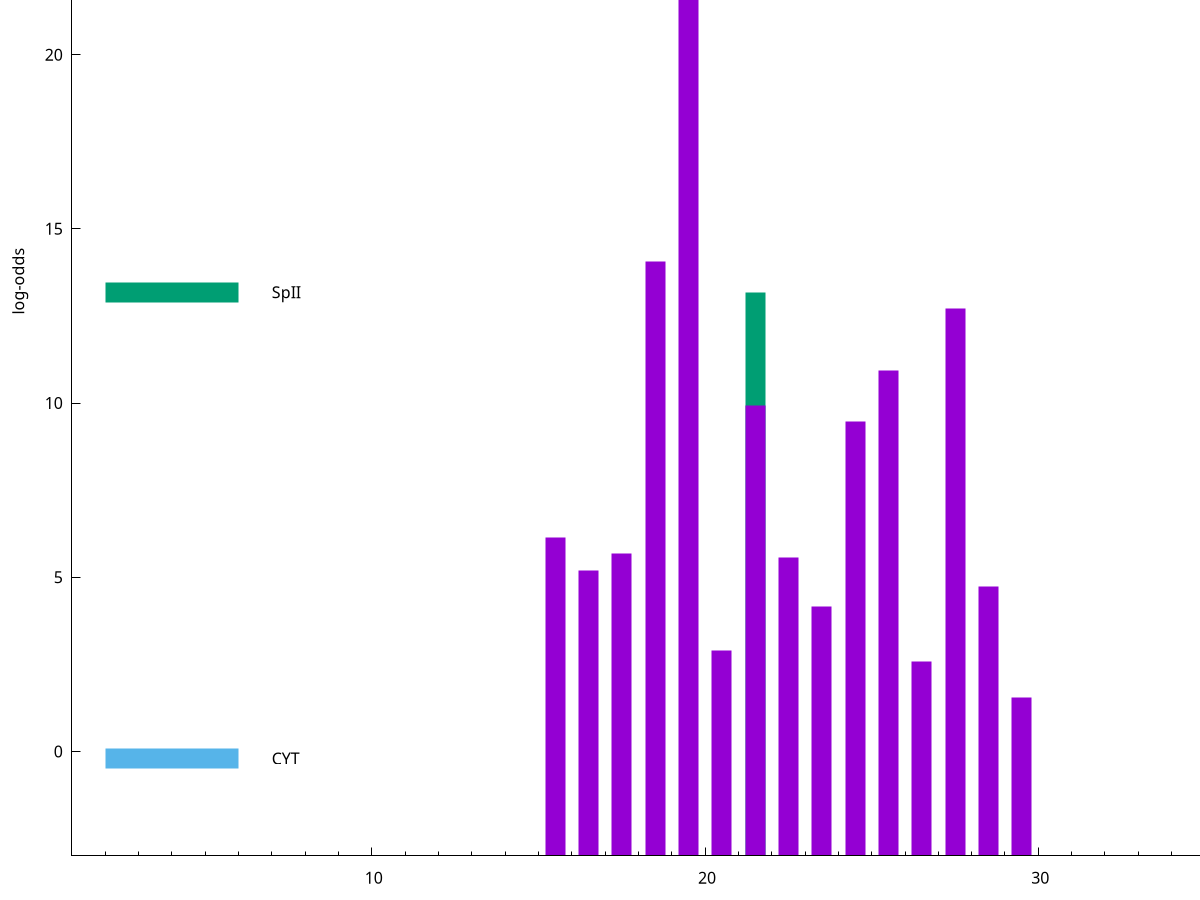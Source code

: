 set title "LipoP predictions for SRR3987126.gff"
set size 2., 1.4
set xrange [1:70] 
set mxtics 10
set yrange [-3:30]
set y2range [0:33]
set ylabel "log-odds"
set term postscript eps color solid "Helvetica" 30
set output "SRR3987126.gff30.eps"
set arrow from 2,25.8181 to 6,25.8181 nohead lt 1 lw 20
set label "SpI" at 7,25.8181
set arrow from 2,13.1807 to 6,13.1807 nohead lt 2 lw 20
set label "SpII" at 7,13.1807
set arrow from 2,-0.200913 to 6,-0.200913 nohead lt 3 lw 20
set label "CYT" at 7,-0.200913
set arrow from 2,25.8181 to 6,25.8181 nohead lt 1 lw 20
set label "SpI" at 7,25.8181
# NOTE: The scores below are the log-odds scores with the threshold
# NOTE: subtracted (a hack to make gnuplot make the histogram all
# NOTE: look nice).
plot "-" axes x1y2 title "" with impulses lt 2 lw 20, "-" axes x1y2 title "" with impulses lt 1 lw 20
21.500000 16.180700
e
19.500000 28.817400
18.500000 17.074300
27.500000 15.719700
25.500000 13.947400
21.500000 12.935420
24.500000 12.476270
15.500000 9.137220
17.500000 8.682850
22.500000 8.579030
16.500000 8.179350
28.500000 7.738480
23.500000 7.150870
20.500000 5.907310
26.500000 5.586050
29.500000 4.545610
e
exit
